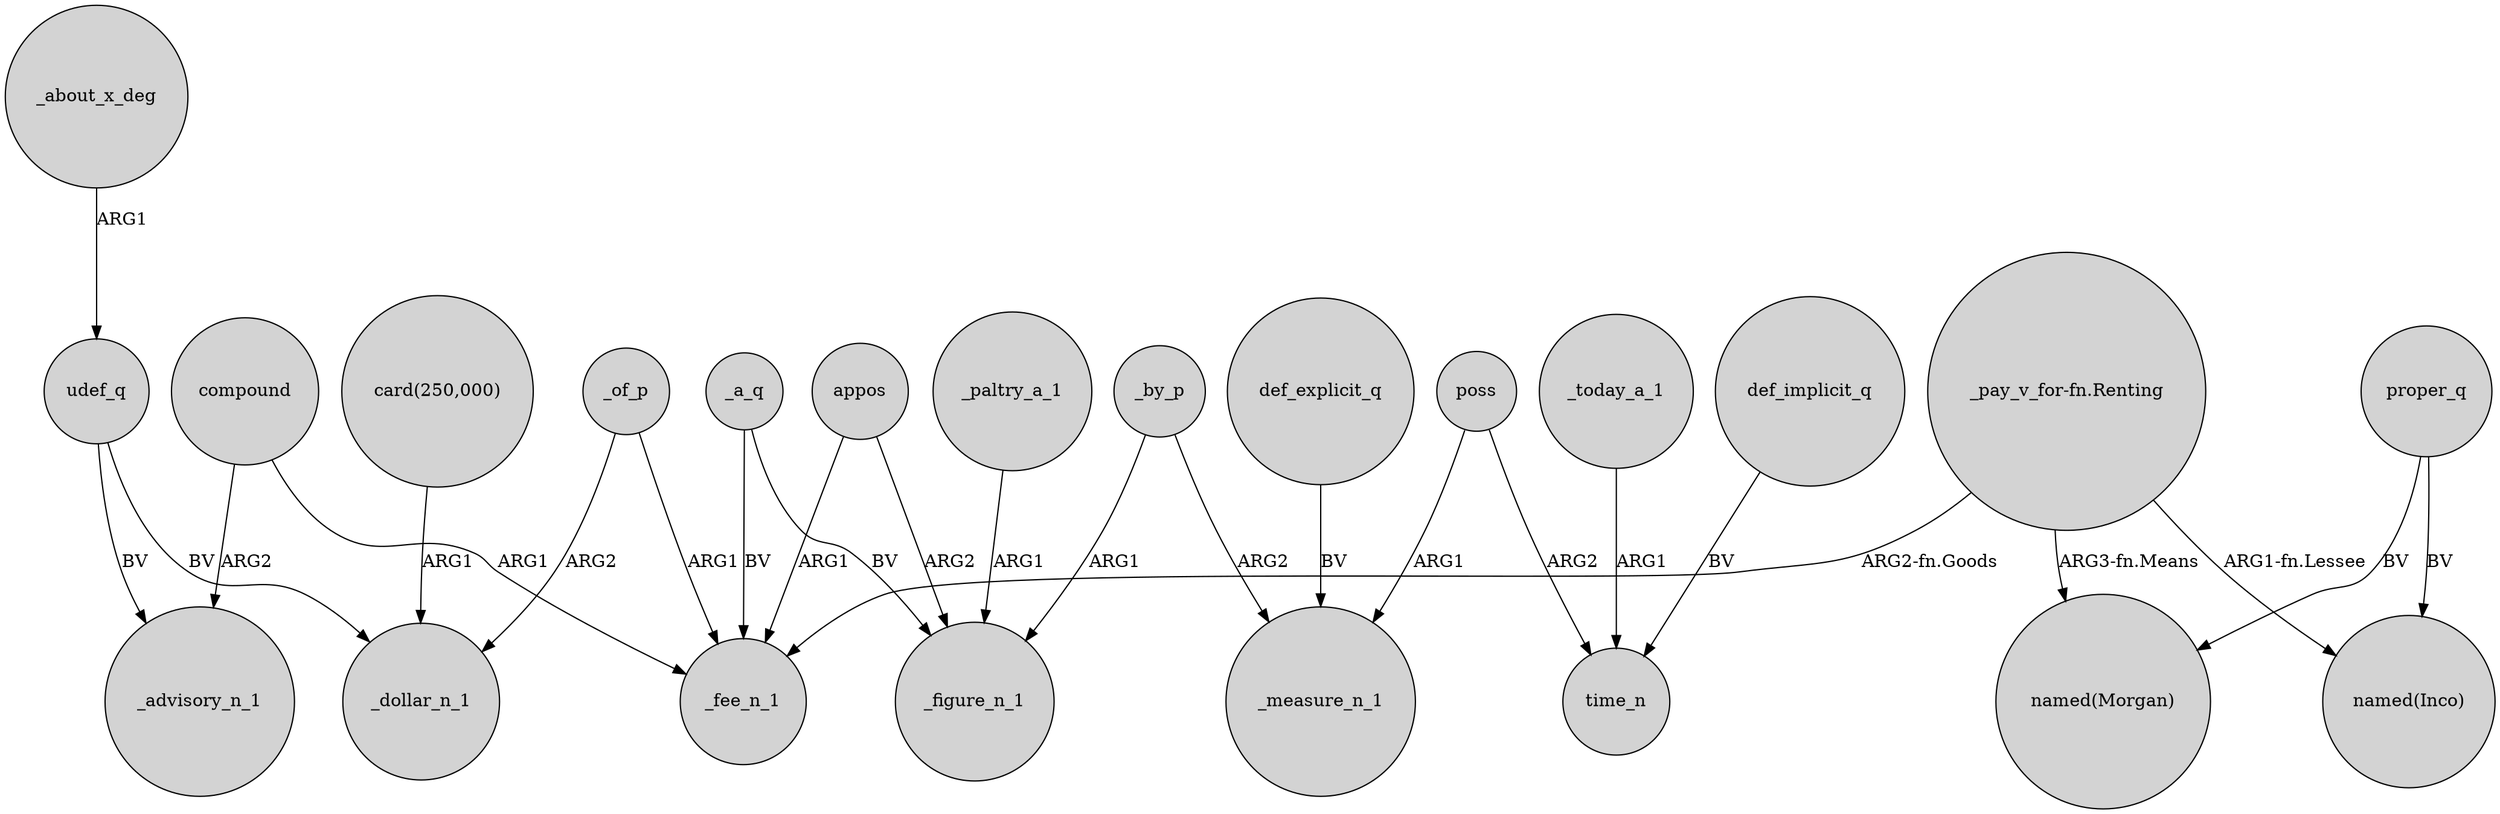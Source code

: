 digraph {
	node [shape=circle style=filled]
	appos -> _fee_n_1 [label=ARG1]
	"card(250,000)" -> _dollar_n_1 [label=ARG1]
	compound -> _fee_n_1 [label=ARG1]
	_a_q -> _fee_n_1 [label=BV]
	_by_p -> _measure_n_1 [label=ARG2]
	_of_p -> _fee_n_1 [label=ARG1]
	def_explicit_q -> _measure_n_1 [label=BV]
	_about_x_deg -> udef_q [label=ARG1]
	_by_p -> _figure_n_1 [label=ARG1]
	compound -> _advisory_n_1 [label=ARG2]
	"_pay_v_for-fn.Renting" -> "named(Morgan)" [label="ARG3-fn.Means"]
	_a_q -> _figure_n_1 [label=BV]
	"_pay_v_for-fn.Renting" -> "named(Inco)" [label="ARG1-fn.Lessee"]
	udef_q -> _dollar_n_1 [label=BV]
	proper_q -> "named(Inco)" [label=BV]
	_paltry_a_1 -> _figure_n_1 [label=ARG1]
	appos -> _figure_n_1 [label=ARG2]
	_today_a_1 -> time_n [label=ARG1]
	poss -> time_n [label=ARG2]
	"_pay_v_for-fn.Renting" -> _fee_n_1 [label="ARG2-fn.Goods"]
	proper_q -> "named(Morgan)" [label=BV]
	udef_q -> _advisory_n_1 [label=BV]
	_of_p -> _dollar_n_1 [label=ARG2]
	poss -> _measure_n_1 [label=ARG1]
	def_implicit_q -> time_n [label=BV]
}
